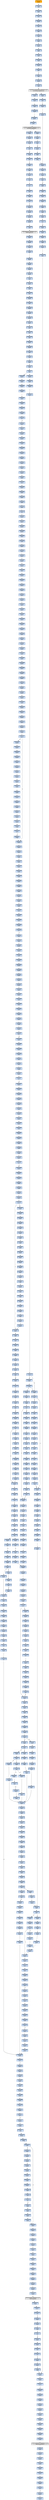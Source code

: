 strict digraph G {
	graph [bgcolor=transparent,
		name=G
	];
	node [color=lightsteelblue,
		fillcolor=lightsteelblue,
		shape=rectangle,
		style=filled
	];
	"0x0042aeb8"	[label="0x0042aeb8
movl"];
	"0x0042aebc"	[label="0x0042aebc
andl"];
	"0x0042aeb8" -> "0x0042aebc"	[color="#000000"];
	"0x0042a7db"	[label="0x0042a7db
movl"];
	"0x0042a7de"	[label="0x0042a7de
movl"];
	"0x0042a7db" -> "0x0042a7de"	[color="#000000"];
	"0x0042ae82"	[label="0x0042ae82
andl"];
	"0x0042ae88"	[label="0x0042ae88
shrl"];
	"0x0042ae82" -> "0x0042ae88"	[color="#000000"];
	"0x0042a2aa"	[label="0x0042a2aa
testl"];
	"0x0042a2ac"	[label="0x0042a2ac
jne"];
	"0x0042a2aa" -> "0x0042a2ac"	[color="#000000"];
	"0x0042aa6f"	[label="0x0042aa6f
shrl"];
	"0x0042aa71"	[label="0x0042aa71
movl"];
	"0x0042aa6f" -> "0x0042aa71"	[color="#000000"];
	"0x0042a972"	[label="0x0042a972
je"];
	"0x0042a974"	[label="0x0042a974
movl"];
	"0x0042a972" -> "0x0042a974"	[color="#000000",
		label=F];
	"0x0042a996"	[label="0x0042a996
movl"];
	"0x0042a972" -> "0x0042a996"	[color="#000000",
		label=T];
	"0x0042a406"	[label="0x0042a406
addl"];
	"0x0042a40c"	[label="0x0042a40c
popl"];
	"0x0042a406" -> "0x0042a40c"	[color="#000000"];
	"0x0042a042"	[label="0x0042a042
movl"];
	"0x0042a048"	[label="0x0042a048
movl"];
	"0x0042a042" -> "0x0042a048"	[color="#000000"];
	"0x0042a9de"	[label="0x0042a9de
addl"];
	"0x0042a9e1"	[label="0x0042a9e1
movl"];
	"0x0042a9de" -> "0x0042a9e1"	[color="#000000"];
	"0x0042a2f0"	[label="0x0042a2f0
popl"];
	"0x0042a2f1"	[label="0x0042a2f1
jne"];
	"0x0042a2f0" -> "0x0042a2f1"	[color="#000000"];
	"0x0042a1b0"	[label="0x0042a1b0
je"];
	"0x0042a1ba"	[label="0x0042a1ba
movl"];
	"0x0042a1b0" -> "0x0042a1ba"	[color="#000000",
		label=T];
	"0x0042af86"	[label="0x0042af86
addl"];
	"0x0042af89"	[label="0x0042af89
ret"];
	"0x0042af86" -> "0x0042af89"	[color="#000000"];
	"0x0042aaa3"	[label="0x0042aaa3
movl"];
	"0x0042aaa8"	[label="0x0042aaa8
addl"];
	"0x0042aaa3" -> "0x0042aaa8"	[color="#000000"];
	"0x0042ad32"	[label="0x0042ad32
jae"];
	"0x0042ad34"	[label="0x0042ad34
movl"];
	"0x0042ad32" -> "0x0042ad34"	[color="#000000",
		label=F];
	GETMODULEHANDLEA_KERNEL32_DLL	[color=lightgrey,
		fillcolor=lightgrey,
		label="GETMODULEHANDLEA_KERNEL32_DLL
GETMODULEHANDLEA"];
	GETMODULEHANDLEA_KERNEL32_DLL -> "0x0042a042"	[color="#000000"];
	"0x0042a287"	[label="0x0042a287
testl"];
	GETMODULEHANDLEA_KERNEL32_DLL -> "0x0042a287"	[color="#000000"];
	"0x0042a851"	[label="0x0042a851
xorl"];
	"0x0042a853"	[label="0x0042a853
repz"];
	"0x0042a851" -> "0x0042a853"	[color="#000000"];
	"0x0042a7b4"	[label="0x0042a7b4
movl"];
	"0x0042a7b9"	[label="0x0042a7b9
movl"];
	"0x0042a7b4" -> "0x0042a7b9"	[color="#000000"];
	"0x0042a9a7"	[label="0x0042a9a7
addl"];
	"0x0042a9ad"	[label="0x0042a9ad
ret"];
	"0x0042a9a7" -> "0x0042a9ad"	[color="#000000"];
	"0x0042a964"	[label="0x0042a964
jbe"];
	"0x0042a966"	[label="0x0042a966
movl"];
	"0x0042a964" -> "0x0042a966"	[color="#000000",
		label=F];
	"0x0042ae2e"	[label="0x0042ae2e
leal"];
	"0x0042ae31"	[label="0x0042ae31
cmpl"];
	"0x0042ae2e" -> "0x0042ae31"	[color="#000000"];
	"0x0042ae8a"	[label="0x0042ae8a
leal"];
	"0x0042ae88" -> "0x0042ae8a"	[color="#000000"];
	"0x0042aeee"	[label="0x0042aeee
andl"];
	"0x0042aef3"	[label="0x0042aef3
shrl"];
	"0x0042aeee" -> "0x0042aef3"	[color="#000000"];
	"0x0042a988"	[label="0x0042a988
movb"];
	"0x0042a98b"	[label="0x0042a98b
movl"];
	"0x0042a988" -> "0x0042a98b"	[color="#000000"];
	"0x0042a0b0"	[label="0x0042a0b0
pushl"];
	"0x0042a0b2"	[label="0x0042a0b2
pushl"];
	"0x0042a0b0" -> "0x0042a0b2"	[color="#000000"];
	VIRTUALPROTECT_KERNEL32_DLL	[color=lightgrey,
		fillcolor=lightgrey,
		label="VIRTUALPROTECT_KERNEL32_DLL
VIRTUALPROTECT"];
	"0x0042a3ff"	[label="0x0042a3ff
popl"];
	VIRTUALPROTECT_KERNEL32_DLL -> "0x0042a3ff"	[color="#000000"];
	"0x0042ace5"	[label="0x0042ace5
popl"];
	"0x0042ace6"	[label="0x0042ace6
popl"];
	"0x0042ace5" -> "0x0042ace6"	[color="#000000"];
	"0x0042a9a2"	[label="0x0042a9a2
popl"];
	"0x0042a9a3"	[label="0x0042a9a3
popl"];
	"0x0042a9a2" -> "0x0042a9a3"	[color="#000000"];
	"0x0042a92e"	[label="0x0042a92e
cmpl"];
	"0x0042a931"	[label="0x0042a931
movl"];
	"0x0042a92e" -> "0x0042a931"	[color="#000000"];
	"0x0042aa86"	[label="0x0042aa86
pushl"];
	"0x0042aa87"	[label="0x0042aa87
movl"];
	"0x0042aa86" -> "0x0042aa87"	[color="#000000"];
	"0x0042af5b"	[label="0x0042af5b
addl"];
	"0x0042af5d"	[label="0x0042af5d
movl"];
	"0x0042af5b" -> "0x0042af5d"	[color="#000000"];
	"0x0042aa84"	[label="0x0042aa84
pushl"];
	"0x0042aa85"	[label="0x0042aa85
pushl"];
	"0x0042aa84" -> "0x0042aa85"	[color="#000000"];
	"0x0042a04d"	[label="0x0042a04d
pushl"];
	"0x0042a04e"	[label="0x0042a04e
pushl"];
	"0x0042a04d" -> "0x0042a04e"	[color="#000000"];
	"0x0042a9b6"	[label="0x0042a9b6
movl"];
	"0x0042a9b8"	[label="0x0042a9b8
cmpl"];
	"0x0042a9b6" -> "0x0042a9b8"	[color="#000000"];
	"0x0042a95a"	[label="0x0042a95a
movl"];
	"0x0042a960"	[label="0x0042a960
xorl"];
	"0x0042a95a" -> "0x0042a960"	[color="#000000"];
	"0x0042aab5"	[label="0x0042aab5
movl"];
	"0x0042aab9"	[label="0x0042aab9
leal"];
	"0x0042aab5" -> "0x0042aab9"	[color="#000000"];
	"0x0042a86d"	[label="0x0042a86d
leal"];
	"0x0042a871"	[label="0x0042a871
incl"];
	"0x0042a86d" -> "0x0042a871"	[color="#000000"];
	"0x0042ae34"	[label="0x0042ae34
jb"];
	"0x0042ae31" -> "0x0042ae34"	[color="#000000"];
	"0x0042aec4"	[label="0x0042aec4
orl"];
	"0x0042aec6"	[label="0x0042aec6
movl"];
	"0x0042aec4" -> "0x0042aec6"	[color="#000000"];
	"0x0042ad3e"	[label="0x0042ad3e
movl"];
	"0x0042ad42"	[label="0x0042ad42
jmp"];
	"0x0042ad3e" -> "0x0042ad42"	[color="#000000"];
	"0x0042a885"	[label="0x0042a885
movl"];
	"0x0042a888"	[label="0x0042a888
movl"];
	"0x0042a885" -> "0x0042a888"	[color="#000000"];
	"0x0042aeb5"	[label="0x0042aeb5
movl"];
	"0x0042aeb5" -> "0x0042aeb8"	[color="#000000"];
	"0x0042af0d"	[label="0x0042af0d
movl"];
	"0x0042af14"	[label="0x0042af14
jmp"];
	"0x0042af0d" -> "0x0042af14"	[color="#000000"];
	"0x0042abc5"	[label="0x0042abc5
movl"];
	"0x0042abc7"	[label="0x0042abc7
call"];
	"0x0042abc5" -> "0x0042abc7"	[color="#000000"];
	"0x0042aa85" -> "0x0042aa86"	[color="#000000"];
	"0x0042abaf"	[label="0x0042abaf
call"];
	"0x0042a834"	[label="0x0042a834
subl"];
	"0x0042abaf" -> "0x0042a834"	[color="#000000"];
	"0x0042aea5"	[label="0x0042aea5
movl"];
	"0x0042aea8"	[label="0x0042aea8
shll"];
	"0x0042aea5" -> "0x0042aea8"	[color="#000000"];
	VIRTUALFREE_KERNEL32_DLL	[color=lightgrey,
		fillcolor=lightgrey,
		label="VIRTUALFREE_KERNEL32_DLL
VIRTUALFREE"];
	"0x0042a1a8"	[label="0x0042a1a8
movl"];
	VIRTUALFREE_KERNEL32_DLL -> "0x0042a1a8"	[color="#000000"];
	"0x0042ab49"	[label="0x0042ab49
movl"];
	"0x0042ab4f"	[label="0x0042ab4f
movl"];
	"0x0042ab49" -> "0x0042ab4f"	[color="#000000"];
	"0x0042af70"	[label="0x0042af70
cmpl"];
	"0x0042ad42" -> "0x0042af70"	[color="#000000"];
	"0x0042a962"	[label="0x0042a962
testl"];
	"0x0042a960" -> "0x0042a962"	[color="#000000"];
	"0x0042a813"	[label="0x0042a813
movl"];
	"0x0042a817"	[label="0x0042a817
movl"];
	"0x0042a813" -> "0x0042a817"	[color="#000000"];
	"0x0042a7bd"	[label="0x0042a7bd
incl"];
	"0x0042a7be"	[label="0x0042a7be
movb"];
	"0x0042a7bd" -> "0x0042a7be"	[color="#000000"];
	"0x0042a2b9"	[label="0x0042a2b9
movl"];
	"0x0042a2bb"	[label="0x0042a2bb
movl"];
	"0x0042a2b9" -> "0x0042a2bb"	[color="#000000"];
	"0x0042a384"	[label="0x0042a384
jmp"];
	"0x0042a271"	[label="0x0042a271
movl"];
	"0x0042a384" -> "0x0042a271"	[color="#000000"];
	"0x0042aab3"	[label="0x0042aab3
jb"];
	"0x0042aab3" -> "0x0042aab5"	[color="#000000",
		label=F];
	"0x0042a01c"	[label="0x0042a01c
subl"];
	"0x0042a022"	[label="0x0042a022
cmpl"];
	"0x0042a01c" -> "0x0042a022"	[color="#000000"];
	"0x0042aef5"	[label="0x0042aef5
addl"];
	"0x0042aef3" -> "0x0042aef5"	[color="#000000"];
	"0x0042ab24"	[label="0x0042ab24
movl"];
	"0x0042ab2a"	[label="0x0042ab2a
movl"];
	"0x0042ab24" -> "0x0042ab2a"	[color="#000000"];
	"0x0042ae62"	[label="0x0042ae62
movl"];
	"0x0042ae65"	[label="0x0042ae65
jae"];
	"0x0042ae62" -> "0x0042ae65"	[color="#000000"];
	"0x0042a365"	[label="0x0042a365
movl"];
	"0x0042a2f1" -> "0x0042a365"	[color="#000000",
		label=T];
	"0x0042a7ad"	[label="0x0042a7ad
pushl"];
	"0x0042a7ae"	[label="0x0042a7ae
cmpl"];
	"0x0042a7ad" -> "0x0042a7ae"	[color="#000000"];
	"0x0042a05f"	[label="0x0042a05f
leal"];
	"0x0042a062"	[label="0x0042a062
jmp"];
	"0x0042a05f" -> "0x0042a062"	[color="#000000"];
	"0x0042a8d8"	[label="0x0042a8d8
movl"];
	"0x0042a8dc"	[label="0x0042a8dc
movl"];
	"0x0042a8d8" -> "0x0042a8dc"	[color="#000000"];
	"0x0042aed1"	[label="0x0042aed1
jae"];
	"0x0042aed3"	[label="0x0042aed3
movl"];
	"0x0042aed1" -> "0x0042aed3"	[color="#000000",
		label=F];
	"0x0042ab43"	[label="0x0042ab43
movl"];
	"0x0042ab43" -> "0x0042ab49"	[color="#000000"];
	"0x0042aa38"	[label="0x0042aa38
cmpl"];
	"0x0042aa3b"	[label="0x0042aa3b
jae"];
	"0x0042aa38" -> "0x0042aa3b"	[color="#000000"];
	"0x0042af4e"	[label="0x0042af4e
movb"];
	"0x0042af51"	[label="0x0042af51
movl"];
	"0x0042af4e" -> "0x0042af51"	[color="#000000"];
	"0x0042a8c9"	[label="0x0042a8c9
cmpl"];
	"0x0042a8cc"	[label="0x0042a8cc
movl"];
	"0x0042a8c9" -> "0x0042a8cc"	[color="#000000"];
	"0x0042ae58"	[label="0x0042ae58
orl"];
	"0x0042ae5a"	[label="0x0042ae5a
movl"];
	"0x0042ae58" -> "0x0042ae5a"	[color="#000000"];
	"0x0042aec1"	[label="0x0042aec1
addl"];
	"0x0042aec1" -> "0x0042aec4"	[color="#000000"];
	"0x0042a9bc"	[label="0x0042a9bc
jb"];
	"0x0042a9b8" -> "0x0042a9bc"	[color="#000000"];
	"0x0042a879"	[label="0x0042a879
movl"];
	"0x0042a87e"	[label="0x0042a87e
movl"];
	"0x0042a879" -> "0x0042a87e"	[color="#000000"];
	"0x0042a029"	[label="0x0042a029
movl"];
	"0x0042a022" -> "0x0042a029"	[color="#000000"];
	"0x0042a9f4"	[label="0x0042a9f4
movl"];
	"0x0042a9f9"	[label="0x0042a9f9
subl"];
	"0x0042a9f4" -> "0x0042a9f9"	[color="#000000"];
	"0x0042a9b5"	[label="0x0042a9b5
pushl"];
	"0x0042a9b5" -> "0x0042a9b6"	[color="#000000"];
	"0x0042aa89"	[label="0x0042aa89
xorl"];
	"0x0042aa8b"	[label="0x0042aa8b
xorl"];
	"0x0042aa89" -> "0x0042aa8b"	[color="#000000"];
	"0x0042a80a"	[label="0x0042a80a
popl"];
	"0x0042a80b"	[label="0x0042a80b
popl"];
	"0x0042a80a" -> "0x0042a80b"	[color="#000000"];
	"0x0042aa95"	[label="0x0042aa95
pushl"];
	"0x0042aa96"	[label="0x0042aa96
call"];
	"0x0042aa95" -> "0x0042aa96"	[color="#000000"];
	"0x0042a9f1"	[label="0x0042a9f1
movl"];
	"0x0042a9f1" -> "0x0042a9f4"	[color="#000000"];
	"0x0042acc9"	[label="0x0042acc9
jb"];
	"0x0042accb"	[label="0x0042accb
jmp"];
	"0x0042acc9" -> "0x0042accb"	[color="#000000",
		label=F];
	"0x0042aaab"	[label="0x0042aaab
shll"];
	"0x0042aaa8" -> "0x0042aaab"	[color="#000000"];
	"0x0042ae2b"	[label="0x0042ae2b
movl"];
	"0x0042ae2b" -> "0x0042ae2e"	[color="#000000"];
	"0x0042a8f4"	[label="0x0042a8f4
movb"];
	"0x0042a8f6"	[label="0x0042a8f6
movl"];
	"0x0042a8f4" -> "0x0042a8f6"	[color="#000000"];
	"0x0042a72f"	[label="0x0042a72f
ret"];
	"0x0042a101"	[label="0x0042a101
movb"];
	"0x0042a72f" -> "0x0042a101"	[color="#000000"];
	"0x0042ae3f"	[label="0x0042ae3f
movb"];
	"0x0042ae41"	[label="0x0042ae41
incl"];
	"0x0042ae3f" -> "0x0042ae41"	[color="#000000"];
	"0x0042a80f"	[label="0x0042a80f
movl"];
	"0x0042a80f" -> "0x0042a813"	[color="#000000"];
	"0x0042a9b1"	[label="0x0042a9b1
pushl"];
	"0x0042a9b2"	[label="0x0042a9b2
pushl"];
	"0x0042a9b1" -> "0x0042a9b2"	[color="#000000"];
	"0x0042aead"	[label="0x0042aead
incl"];
	"0x0042aeae"	[label="0x0042aeae
movb"];
	"0x0042aead" -> "0x0042aeae"	[color="#000000"];
	"0x0042af25"	[label="0x0042af25
movl"];
	"0x0042af2b"	[label="0x0042af2b
movl"];
	"0x0042af25" -> "0x0042af2b"	[color="#000000"];
	"0x0042aa27"	[label="0x0042aa27
addl"];
	"0x0042aa2a"	[label="0x0042aa2a
jmp"];
	"0x0042aa27" -> "0x0042aa2a"	[color="#000000"];
	"0x0042a6cc"	[label="0x0042a6cc
subl"];
	"0x0042a6d2"	[label="0x0042a6d2
leal"];
	"0x0042a6cc" -> "0x0042a6d2"	[color="#000000"];
	"0x0042a161"	[label="0x0042a161
movl"];
	"0x0042a163"	[label="0x0042a163
addl"];
	"0x0042a161" -> "0x0042a163"	[color="#000000"];
	"0x0042aa1d"	[label="0x0042aa1d
cmpl"];
	"0x0042aa20"	[label="0x0042aa20
jae"];
	"0x0042aa1d" -> "0x0042aa20"	[color="#000000"];
	"0x0042aa47"	[label="0x0042aa47
jae"];
	"0x0042aa49"	[label="0x0042aa49
movl"];
	"0x0042aa47" -> "0x0042aa49"	[color="#000000",
		label=F];
	"0x0042a152"	[label="0x0042a152
popl"];
	"0x0042a153"	[label="0x0042a153
popl"];
	"0x0042a152" -> "0x0042a153"	[color="#000000"];
	"0x0042aba2"	[label="0x0042aba2
leal"];
	"0x0042aba8"	[label="0x0042aba8
leal"];
	"0x0042aba2" -> "0x0042aba8"	[color="#000000"];
	"0x0042ab12"	[label="0x0042ab12
movl"];
	"0x0042ab14"	[label="0x0042ab14
movl"];
	"0x0042ab12" -> "0x0042ab14"	[color="#000000"];
	"0x0042aebc" -> "0x0042aec1"	[color="#000000"];
	"0x0042ab3d"	[label="0x0042ab3d
movl"];
	"0x0042ab3d" -> "0x0042ab43"	[color="#000000"];
	"0x0042a872"	[label="0x0042a872
incl"];
	"0x0042a873"	[label="0x0042a873
cmpl"];
	"0x0042a872" -> "0x0042a873"	[color="#000000"];
	"0x0042aa00"	[label="0x0042aa00
andl"];
	"0x0042aa05"	[label="0x0042aa05
cmpl"];
	"0x0042aa00" -> "0x0042aa05"	[color="#000000"];
	"0x0042a7c7"	[label="0x0042a7c7
movl"];
	"0x0042a7cb"	[label="0x0042a7cb
shll"];
	"0x0042a7c7" -> "0x0042a7cb"	[color="#000000"];
	"0x0042acde"	[label="0x0042acde
movl"];
	"0x0042ace3"	[label="0x0042ace3
repz"];
	"0x0042acde" -> "0x0042ace3"	[color="#000000"];
	"0x0042ab1e"	[label="0x0042ab1e
movl"];
	"0x0042ab1e" -> "0x0042ab24"	[color="#000000"];
	"0x0042ab30"	[label="0x0042ab30
xorl"];
	"0x0042ab32"	[label="0x0042ab32
movl"];
	"0x0042ab30" -> "0x0042ab32"	[color="#000000"];
	"0x0042a92a"	[label="0x0042a92a
decl"];
	"0x0042a92b"	[label="0x0042a92b
addl"];
	"0x0042a92a" -> "0x0042a92b"	[color="#000000"];
	"0x0042ad2d"	[label="0x0042ad2d
cmpl"];
	"0x0042ad2d" -> "0x0042ad32"	[color="#000000"];
	"0x0042a9c9"	[label="0x0042a9c9
movl"];
	"0x0042a9cc"	[label="0x0042a9cc
movl"];
	"0x0042a9c9" -> "0x0042a9cc"	[color="#000000"];
	"0x0042a2b1"	[label="0x0042a2b1
addl"];
	"0x0042a2ac" -> "0x0042a2b1"	[color="#000000",
		label=T];
	"0x0042aabc"	[label="0x0042aabc
pushl"];
	"0x0042aab9" -> "0x0042aabc"	[color="#000000"];
	"0x0042a00a"	[label="0x0042a00a
popl"];
	"0x0042a00b"	[label="0x0042a00b
incl"];
	"0x0042a00a" -> "0x0042a00b"	[color="#000000"];
	"0x0042a400"	[label="0x0042a400
movl"];
	"0x0042a3ff" -> "0x0042a400"	[color="#000000"];
	"0x0042af31"	[label="0x0042af31
movl"];
	"0x0042af14" -> "0x0042af31"	[color="#000000"];
	"0x0042a962" -> "0x0042a964"	[color="#000000"];
	"0x0042aeb2"	[label="0x0042aeb2
movl"];
	"0x0042aeb2" -> "0x0042aeb5"	[color="#000000"];
	"0x0042a151"	[label="0x0042a151
popl"];
	"0x0042a151" -> "0x0042a152"	[color="#000000"];
	"0x0042aa5f"	[label="0x0042aa5f
movl"];
	"0x0042aa62"	[label="0x0042aa62
movl"];
	"0x0042aa5f" -> "0x0042aa62"	[color="#000000"];
	"0x0042ab72"	[label="0x0042ab72
pushl"];
	"0x0042ab74"	[label="0x0042ab74
movl"];
	"0x0042ab72" -> "0x0042ab74"	[color="#000000"];
	"0x0042a274"	[label="0x0042a274
testl"];
	"0x0042a271" -> "0x0042a274"	[color="#000000"];
	"0x0042a37b"	[label="0x0042a37b
addl"];
	"0x0042a37e"	[label="0x0042a37e
movl"];
	"0x0042a37b" -> "0x0042a37e"	[color="#000000"];
	"0x0042ae42"	[label="0x0042ae42
movb"];
	"0x0042ae41" -> "0x0042ae42"	[color="#000000"];
	"0x0042ab57"	[label="0x0042ab57
movl"];
	"0x0042ab59"	[label="0x0042ab59
stosb"];
	"0x0042ab57" -> "0x0042ab59"	[color="#000000"];
	"0x0042ae26"	[label="0x0042ae26
cmpl"];
	"0x0042ae29"	[label="0x0042ae29
jb"];
	"0x0042ae26" -> "0x0042ae29"	[color="#000000"];
	"0x0042a415"	[label="0x0042a415
popa"];
	"0x0042a416"	[label="0x0042a416
jne"];
	"0x0042a415" -> "0x0042a416"	[color="#000000"];
	"0x0042a866"	[label="0x0042a866
movb"];
	"0x0042a869"	[label="0x0042a869
movl"];
	"0x0042a866" -> "0x0042a869"	[color="#000000"];
	"0x0042a40d"	[label="0x0042a40d
orl"];
	"0x0042a40f"	[label="0x0042a40f
movl"];
	"0x0042a40d" -> "0x0042a40f"	[color="#000000"];
	"0x0042abad"	[label="0x0042abad
movl"];
	"0x0042abad" -> "0x0042abaf"	[color="#000000"];
	"0x0042af3d"	[label="0x0042af3d
incl"];
	"0x0042af3e"	[label="0x0042af3e
leal"];
	"0x0042af3d" -> "0x0042af3e"	[color="#000000"];
	"0x0042a949"	[label="0x0042a949
je"];
	"0x0042a949" -> "0x0042a95a"	[color="#000000",
		label=T];
	"0x0042a0fc"	[label="0x0042a0fc
call"];
	"0x0042a6c8"	[label="0x0042a6c8
movl"];
	"0x0042a0fc" -> "0x0042a6c8"	[color="#000000"];
	"0x0042a269"	[label="0x0042a269
movl"];
	"0x0042a26f"	[label="0x0042a26f
addl"];
	"0x0042a269" -> "0x0042a26f"	[color="#000000"];
	"0x0042a855"	[label="0x0042a855
movl"];
	"0x0042a85c"	[label="0x0042a85c
cmpl"];
	"0x0042a855" -> "0x0042a85c"	[color="#000000"];
	"0x0042a90a"	[label="0x0042a90a
shrl"];
	"0x0042a90d"	[label="0x0042a90d
repz"];
	"0x0042a90a" -> "0x0042a90d"	[color="#000000"];
	"0x0042a02f"	[label="0x0042a02f
jne"];
	"0x0042a035"	[label="0x0042a035
leal"];
	"0x0042a02f" -> "0x0042a035"	[color="#000000",
		label=F];
	"0x0042aeab"	[label="0x0042aeab
movb"];
	"0x0042aea8" -> "0x0042aeab"	[color="#000000"];
	"0x0042a98f"	[label="0x0042a98f
leal"];
	"0x0042a993"	[label="0x0042a993
incl"];
	"0x0042a98f" -> "0x0042a993"	[color="#000000"];
	"0x0042a85e"	[label="0x0042a85e
movl"];
	"0x0042a862"	[label="0x0042a862
jbe"];
	"0x0042a85e" -> "0x0042a862"	[color="#000000"];
	"0x0042a80c"	[label="0x0042a80c
ret"];
	"0x0042ab98"	[label="0x0042ab98
movb"];
	"0x0042a80c" -> "0x0042ab98"	[color="#000000"];
	"0x0042a986"	[label="0x0042a986
xorl"];
	"0x0042a986" -> "0x0042a988"	[color="#000000"];
	"0x0042a1c0"	[label="0x0042a1c0
movl"];
	"0x0042a1c6"	[label="0x0042a1c6
subl"];
	"0x0042a1c0" -> "0x0042a1c6"	[color="#000000"];
	"0x0042a276"	[label="0x0042a276
je"];
	"0x0042a274" -> "0x0042a276"	[color="#000000"];
	"0x0042a26f" -> "0x0042a271"	[color="#000000"];
	"0x0042aaf9"	[label="0x0042aaf9
addl"];
	"0x0042aafe"	[label="0x0042aafe
popl"];
	"0x0042aaf9" -> "0x0042aafe"	[color="#000000"];
	"0x0042ab69"	[label="0x0042ab69
pushl"];
	"0x0042ab6a"	[label="0x0042ab6a
movl"];
	"0x0042ab69" -> "0x0042ab6a"	[color="#000000"];
	"0x0042ab76"	[label="0x0042ab76
call"];
	"0x0042a7a4"	[label="0x0042a7a4
pushl"];
	"0x0042ab76" -> "0x0042a7a4"	[color="#000000"];
	"0x0042ab71"	[label="0x0042ab71
pushl"];
	"0x0042ab71" -> "0x0042ab72"	[color="#000000"];
	"0x0042abb4"	[label="0x0042abb4
testb"];
	"0x0042abb6"	[label="0x0042abb6
jne"];
	"0x0042abb4" -> "0x0042abb6"	[color="#000000"];
	"0x0042a9e6"	[label="0x0042a9e6
movl"];
	"0x0042a9e9"	[label="0x0042a9e9
cmpl"];
	"0x0042a9e6" -> "0x0042a9e9"	[color="#000000"];
	"0x0042af7e"	[label="0x0042af7e
movl"];
	"0x0042af80"	[label="0x0042af80
popl"];
	"0x0042af7e" -> "0x0042af80"	[color="#000000"];
	"0x0042a7e0"	[label="0x0042a7e0
movl"];
	"0x0042a7e3"	[label="0x0042a7e3
cmpl"];
	"0x0042a7e0" -> "0x0042a7e3"	[color="#000000"];
	"0x0042ab1b"	[label="0x0042ab1b
movl"];
	"0x0042ab1b" -> "0x0042ab1e"	[color="#000000"];
	"0x0042acc5"	[label="0x0042acc5
incl"];
	"0x0042acc6"	[label="0x0042acc6
cmpl"];
	"0x0042acc5" -> "0x0042acc6"	[color="#000000"];
	"0x0042ab0d"	[label="0x0042ab0d
movl"];
	"0x0042ab0f"	[label="0x0042ab0f
leal"];
	"0x0042ab0d" -> "0x0042ab0f"	[color="#000000"];
	"0x0042a877"	[label="0x0042a877
jb"];
	"0x0042a877" -> "0x0042a879"	[color="#000000",
		label=F];
	"0x0042a24f"	[label="0x0042a24f
orl"];
	"0x0042a251"	[label="0x0042a251
je"];
	"0x0042a24f" -> "0x0042a251"	[color="#000000"];
	"0x0042aaaf"	[label="0x0042aaaf
incl"];
	"0x0042aab0"	[label="0x0042aab0
cmpl"];
	"0x0042aaaf" -> "0x0042aab0"	[color="#000000"];
	"0x0042ae50"	[label="0x0042ae50
andl"];
	"0x0042ae55"	[label="0x0042ae55
addl"];
	"0x0042ae50" -> "0x0042ae55"	[color="#000000"];
	"0x0042ae55" -> "0x0042ae58"	[color="#000000"];
	"0x0042a7ce"	[label="0x0042a7ce
andl"];
	"0x0042a7cb" -> "0x0042a7ce"	[color="#000000"];
	"0x0042a05d"	[label="0x0042a05d
jne"];
	"0x0042a05d" -> "0x0042a05f"	[color="#000000",
		label=F];
	"0x0042af55"	[label="0x0042af55
jb"];
	"0x0042af57"	[label="0x0042af57
movl"];
	"0x0042af55" -> "0x0042af57"	[color="#000000",
		label=F];
	"0x0042aece"	[label="0x0042aece
movl"];
	"0x0042aece" -> "0x0042aed1"	[color="#000000"];
	"0x0042a6d6"	[label="0x0042a6d6
pushl"];
	"0x0042a6d7"	[label="0x0042a6d7
call"];
	"0x0042a6d6" -> "0x0042a6d7"	[color="#000000"];
	"0x0042aa1b"	[label="0x0042aa1b
jmp"];
	"0x0042aa58"	[label="0x0042aa58
movl"];
	"0x0042aa1b" -> "0x0042aa58"	[color="#000000"];
	"0x0042a7b3"	[label="0x0042a7b3
pushl"];
	"0x0042a7b3" -> "0x0042a7b4"	[color="#000000"];
	"0x0042a85c" -> "0x0042a85e"	[color="#000000"];
	"0x0042a17c"	[label="0x0042a17c
pushl"];
	"0x0042a181"	[label="0x0042a181
pushl"];
	"0x0042a17c" -> "0x0042a181"	[color="#000000"];
	"0x0042a729"	[label="0x0042a729
addl"];
	"0x0042a729" -> "0x0042a72f"	[color="#000000"];
	"0x0042a0e2"	[label="0x0042a0e2
movl"];
	"0x0042a0e8"	[label="0x0042a0e8
pushl"];
	"0x0042a0e2" -> "0x0042a0e8"	[color="#000000"];
	"0x0042aa4e"	[label="0x0042aa4e
jmp"];
	"0x0042aa4e" -> "0x0042aa58"	[color="#000000"];
	"0x0042a81d"	[label="0x0042a81d
movl"];
	"0x0042a823"	[label="0x0042a823
leal"];
	"0x0042a81d" -> "0x0042a823"	[color="#000000"];
	"0x0042a169"	[label="0x0042a169
movl"];
	"0x0042a163" -> "0x0042a169"	[color="#000000"];
	"0x0042ae97"	[label="0x0042ae97
leal"];
	"0x0042ae9a"	[label="0x0042ae9a
jmp"];
	"0x0042ae97" -> "0x0042ae9a"	[color="#000000"];
	"0x0042a04f"	[label="0x0042a04f
call"];
	"0x0042a04e" -> "0x0042a04f"	[color="#000000"];
	"0x0042a0a1"	[label="0x0042a0a1
leal"];
	"0x0042a0a7"	[label="0x0042a0a7
cmpl"];
	"0x0042a0a1" -> "0x0042a0a7"	[color="#000000"];
	"0x0042aac2"	[label="0x0042aac2
call"];
	"0x0042aac2" -> "0x0042a80f"	[color="#000000"];
	"0x0042a6c8" -> "0x0042a6cc"	[color="#000000"];
	"0x0042a2b3"	[label="0x0042a2b3
addl"];
	"0x0042a2b1" -> "0x0042a2b3"	[color="#000000"];
	"0x0042a059"	[label="0x0042a059
jne"];
	"0x0042a05b"	[label="0x0042a05b
cmpb"];
	"0x0042a059" -> "0x0042a05b"	[color="#000000",
		label=F];
	"0x0042a806"	[label="0x0042a806
popl"];
	"0x0042a807"	[label="0x0042a807
movl"];
	"0x0042a806" -> "0x0042a807"	[color="#000000"];
	"0x0042a8fe"	[label="0x0042a8fe
movl"];
	"0x0042a900"	[label="0x0042a900
movl"];
	"0x0042a8fe" -> "0x0042a900"	[color="#000000"];
	"0x0042a121"	[label="0x0042a121
je"];
	"0x0042a121" -> "0x0042a151"	[color="#000000",
		label=T];
	"0x0042a7d6"	[label="0x0042a7d6
movl"];
	"0x0042a7d9"	[label="0x0042a7d9
addl"];
	"0x0042a7d6" -> "0x0042a7d9"	[color="#000000"];
	"0x0042a89a"	[label="0x0042a89a
movl"];
	"0x0042a89e"	[label="0x0042a89e
leal"];
	"0x0042a89a" -> "0x0042a89e"	[color="#000000"];
	"0x0042a2be"	[label="0x0042a2be
addl"];
	"0x0042a2bb" -> "0x0042a2be"	[color="#000000"];
	"0x0042aa6e"	[label="0x0042aa6e
popl"];
	"0x0042aa6e" -> "0x0042aa6f"	[color="#000000"];
	"0x0042a9ee"	[label="0x0042a9ee
movl"];
	"0x0042a9ee" -> "0x0042a9f1"	[color="#000000"];
	"0x0042a7fd"	[label="0x0042a7fd
andl"];
	"0x0042a802"	[label="0x0042a802
shrl"];
	"0x0042a7fd" -> "0x0042a802"	[color="#000000"];
	"0x0042a03b"	[label="0x0042a03b
pushl"];
	"0x0042a03c"	[label="0x0042a03c
call"];
	"0x0042a03b" -> "0x0042a03c"	[color="#000000"];
	"0x0042a929"	[label="0x0042a929
incl"];
	"0x0042a929" -> "0x0042a92a"	[color="#000000"];
	"0x0042a8f8"	[label="0x0042a8f8
movb"];
	"0x0042a8f6" -> "0x0042a8f8"	[color="#000000"];
	"0x0042af57" -> "0x0042af5b"	[color="#000000"];
	"0x0042aaf1"	[label="0x0042aaf1
movl"];
	"0x0042aaf7"	[label="0x0042aaf7
popl"];
	"0x0042aaf1" -> "0x0042aaf7"	[color="#000000"];
	"0x0042a9a4"	[label="0x0042a9a4
movb"];
	"0x0042a9a6"	[label="0x0042a9a6
popl"];
	"0x0042a9a4" -> "0x0042a9a6"	[color="#000000"];
	"0x0042a8c7"	[label="0x0042a8c7
addl"];
	"0x0042a8c7" -> "0x0042a8c9"	[color="#000000"];
	"0x0042a058"	[label="0x0042a058
scasb"];
	"0x0042a058" -> "0x0042a059"	[color="#000000"];
	"0x0042a875"	[label="0x0042a875
movl"];
	"0x0042a875" -> "0x0042a877"	[color="#000000"];
	"0x0042a97a"	[label="0x0042a97a
andl"];
	"0x0042a974" -> "0x0042a97a"	[color="#000000"];
	"0x0042acf9"	[label="0x0042acf9
subl"];
	"0x0042acff"	[label="0x0042acff
ret"];
	"0x0042acf9" -> "0x0042acff"	[color="#000000"];
	"0x0042a398"	[label="0x0042a398
pushl"];
	"0x0042a39a"	[label="0x0042a39a
pushl"];
	"0x0042a398" -> "0x0042a39a"	[color="#000000"];
	"0x0042a392"	[label="0x0042a392
addl"];
	"0x0042a394"	[label="0x0042a394
pushl"];
	"0x0042a392" -> "0x0042a394"	[color="#000000"];
	"0x0042a17b"	[label="0x0042a17b
popl"];
	"0x0042a17b" -> "0x0042a17c"	[color="#000000"];
	"0x0042ae76"	[label="0x0042ae76
shrl"];
	"0x0042ae78"	[label="0x0042ae78
movl"];
	"0x0042ae76" -> "0x0042ae78"	[color="#000000"];
	"0x0042ab2a" -> "0x0042ab30"	[color="#000000"];
	"0x0042a425"	[label="0x0042a425
ret"];
	"0x0042a845"	[label="0x0042a845
movl"];
	"0x0042a84b"	[label="0x0042a84b
xorl"];
	"0x0042a845" -> "0x0042a84b"	[color="#000000"];
	"0x0042a6eb"	[label="0x0042a6eb
pushl"];
	"0x0042a6ec"	[label="0x0042a6ec
leal"];
	"0x0042a6eb" -> "0x0042a6ec"	[color="#000000"];
	"0x0042aefa"	[label="0x0042aefa
jae"];
	"0x0042aefc"	[label="0x0042aefc
movl"];
	"0x0042aefa" -> "0x0042aefc"	[color="#000000",
		label=F];
	"0x0042af16"	[label="0x0042af16
movl"];
	"0x0042aefa" -> "0x0042af16"	[color="#000000",
		label=T];
	"0x0042af03"	[label="0x0042af03
testl"];
	"0x0042aefc" -> "0x0042af03"	[color="#000000"];
	"0x0042aa7e"	[label="0x0042aa7e
popl"];
	"0x0042aa7f"	[label="0x0042aa7f
movl"];
	"0x0042aa7e" -> "0x0042aa7f"	[color="#000000"];
	"0x0042aca5"	[label="0x0042aca5
jne"];
	"0x0042acb2"	[label="0x0042acb2
movb"];
	"0x0042aca5" -> "0x0042acb2"	[color="#000000",
		label=T];
	"0x0042ad3b"	[label="0x0042ad3b
incl"];
	"0x0042ad3c"	[label="0x0042ad3c
movl"];
	"0x0042ad3b" -> "0x0042ad3c"	[color="#000000"];
	"0x0042a9a6" -> "0x0042a9a7"	[color="#000000"];
	"0x0042a002"	[label="0x0042a002
call"];
	"0x0042a002" -> "0x0042a00a"	[color="#000000"];
	"0x0042a9fd"	[label="0x0042a9fd
movl"];
	"0x0042a9fd" -> "0x0042aa00"	[color="#000000"];
	"0x0042aaad"	[label="0x0042aaad
addl"];
	"0x0042aaad" -> "0x0042aaaf"	[color="#000000"];
	"0x0042a8fa"	[label="0x0042a8fa
movl"];
	"0x0042a8f8" -> "0x0042a8fa"	[color="#000000"];
	"0x0042a2c0"	[label="0x0042a2c0
addl"];
	"0x0042a2c6"	[label="0x0042a2c6
testl"];
	"0x0042a2c0" -> "0x0042a2c6"	[color="#000000"];
	"0x0042a176"	[label="0x0042a176
andl"];
	"0x0042a179"	[label="0x0042a179
repz"];
	"0x0042a176" -> "0x0042a179"	[color="#000000"];
	"0x0042acf2"	[label="0x0042acf2
call"];
	"0x0042acf8"	[label="0x0042acf8
popl"];
	"0x0042acf2" -> "0x0042acf8"	[color="#000000"];
	"0x0042a179" -> "0x0042a17b"	[color="#000000"];
	"0x0042a015"	[label="0x0042a015
movl"];
	"0x0042a01a"	[label="0x0042a01a
addl"];
	"0x0042a015" -> "0x0042a01a"	[color="#000000"];
	"0x0042accd"	[label="0x0042accd
movb"];
	"0x0042acd4"	[label="0x0042acd4
movl"];
	"0x0042accd" -> "0x0042acd4"	[color="#000000"];
	"0x0042aef7"	[label="0x0042aef7
cmpl"];
	"0x0042aef7" -> "0x0042aefa"	[color="#000000"];
	"0x0042a935"	[label="0x0042a935
movl"];
	"0x0042a939"	[label="0x0042a939
movl"];
	"0x0042a935" -> "0x0042a939"	[color="#000000"];
	"0x0042aa5d"	[label="0x0042aa5d
addl"];
	"0x0042aa5d" -> "0x0042aa5f"	[color="#000000"];
	"0x0042a029" -> "0x0042a02f"	[color="#000000"];
	"0x0042ab14" -> "0x0042ab1b"	[color="#000000"];
	"0x0042a8f0"	[label="0x0042a8f0
subl"];
	"0x0042a8f2"	[label="0x0042a8f2
addl"];
	"0x0042a8f0" -> "0x0042a8f2"	[color="#000000"];
	"0x0042a807" -> "0x0042a80a"	[color="#000000"];
	"0x0042ae24"	[label="0x0042ae24
je"];
	"0x0042ae24" -> "0x0042ae26"	[color="#000000",
		label=F];
	"0x0042ae9c"	[label="0x0042ae9c
cmpl"];
	"0x0042ae24" -> "0x0042ae9c"	[color="#000000",
		label=T];
	"0x0042a922"	[label="0x0042a922
movl"];
	"0x0042a926"	[label="0x0042a926
addl"];
	"0x0042a922" -> "0x0042a926"	[color="#000000"];
	"0x0042af1c"	[label="0x0042af1c
movl"];
	"0x0042af22"	[label="0x0042af22
leal"];
	"0x0042af1c" -> "0x0042af22"	[color="#000000"];
	"0x0042a8a1"	[label="0x0042a8a1
movl"];
	"0x0042a8a5"	[label="0x0042a8a5
movl"];
	"0x0042a8a1" -> "0x0042a8a5"	[color="#000000"];
	"0x0042a8b3"	[label="0x0042a8b3
movl"];
	"0x0042a8b7"	[label="0x0042a8b7
ja"];
	"0x0042a8b3" -> "0x0042a8b7"	[color="#000000"];
	"0x0042acf1"	[label="0x0042acf1
ret"];
	"0x0042af6c"	[label="0x0042af6c
testb"];
	"0x0042acf1" -> "0x0042af6c"	[color="#000000"];
	"0x0042ae74"	[label="0x0042ae74
addl"];
	"0x0042ae74" -> "0x0042ae76"	[color="#000000"];
	"0x0042a983"	[label="0x0042a983
movl"];
	"0x0042a983" -> "0x0042a986"	[color="#000000"];
	"0x0042a103"	[label="0x0042a103
cmpb"];
	"0x0042a106"	[label="0x0042a106
jne"];
	"0x0042a103" -> "0x0042a106"	[color="#000000"];
	"0x0042ae7d"	[label="0x0042ae7d
movl"];
	"0x0042ae78" -> "0x0042ae7d"	[color="#000000"];
	"0x0042a11f"	[label="0x0042a11f
orl"];
	"0x0042a11f" -> "0x0042a121"	[color="#000000"];
	"0x0042a9a1"	[label="0x0042a9a1
popl"];
	"0x0042a9a1" -> "0x0042a9a2"	[color="#000000"];
	"0x0042ab6c"	[label="0x0042ab6c
pushl"];
	"0x0042ab6d"	[label="0x0042ab6d
pushl"];
	"0x0042ab6c" -> "0x0042ab6d"	[color="#000000"];
	"0x0042aaff"	[label="0x0042aaff
ret"];
	"0x0042a6dc"	[label="0x0042a6dc
movl"];
	"0x0042aaff" -> "0x0042a6dc"	[color="#000000"];
	"0x0042af07"	[label="0x0042af07
movl"];
	"0x0042af07" -> "0x0042af0d"	[color="#000000"];
	"0x0042a8bd"	[label="0x0042a8bd
movl"];
	"0x0042a8b7" -> "0x0042a8bd"	[color="#000000",
		label=F];
	"0x0042ae5c"	[label="0x0042ae5c
cmpl"];
	"0x0042ae5a" -> "0x0042ae5c"	[color="#000000"];
	"0x0042aa2a" -> "0x0042aa58"	[color="#000000"];
	"0x0042a92b" -> "0x0042a92e"	[color="#000000"];
	"0x0042a8d3"	[label="0x0042a8d3
jl"];
	"0x0042a8d3" -> "0x0042a922"	[color="#000000",
		label=T];
	"0x0042a8d5"	[label="0x0042a8d5
movl"];
	"0x0042a8d3" -> "0x0042a8d5"	[color="#000000",
		label=F];
	"0x0042a853" -> "0x0042a855"	[color="#000000"];
	"0x0042a9ec"	[label="0x0042a9ec
jae"];
	"0x0042a9ec" -> "0x0042a9ee"	[color="#000000",
		label=F];
	"0x0042ae36"	[label="0x0042ae36
movl"];
	"0x0042ae34" -> "0x0042ae36"	[color="#000000",
		label=F];
	"0x0042ae67"	[label="0x0042ae67
movl"];
	"0x0042ae34" -> "0x0042ae67"	[color="#000000",
		label=T];
	"0x0042a0eb"	[label="0x0042a0eb
addl"];
	"0x0042a0f1"	[label="0x0042a0f1
pushl"];
	"0x0042a0eb" -> "0x0042a0f1"	[color="#000000"];
	"0x0042a0be"	[label="0x0042a0be
call"];
	VIRTUALALLOC_KERNEL32_DLL	[color=lightgrey,
		fillcolor=lightgrey,
		label="VIRTUALALLOC_KERNEL32_DLL
VIRTUALALLOC"];
	"0x0042a0be" -> VIRTUALALLOC_KERNEL32_DLL	[color="#000000"];
	"0x0042ae90"	[label="0x0042ae90
call"];
	"0x0042a9b0"	[label="0x0042a9b0
pushl"];
	"0x0042ae90" -> "0x0042a9b0"	[color="#000000"];
	"0x0042a84d"	[label="0x0042a84d
leal"];
	"0x0042a84b" -> "0x0042a84d"	[color="#000000"];
	"0x0042a01a" -> "0x0042a01c"	[color="#000000"];
	"0x0042aa8d"	[label="0x0042aa8d
leal"];
	"0x0042aa93"	[label="0x0042aa93
movl"];
	"0x0042aa8d" -> "0x0042aa93"	[color="#000000"];
	"0x0042ae95"	[label="0x0042ae95
addl"];
	"0x0042ae95" -> "0x0042ae97"	[color="#000000"];
	"0x0042af81"	[label="0x0042af81
popl"];
	"0x0042af80" -> "0x0042af81"	[color="#000000"];
	"0x0042a289"	[label="0x0042a289
jne"];
	"0x0042a292"	[label="0x0042a292
movl"];
	"0x0042a289" -> "0x0042a292"	[color="#000000",
		label=T];
	"0x0042a97f"	[label="0x0042a97f
movl"];
	"0x0042a97f" -> "0x0042a983"	[color="#000000"];
	"0x0042a9c3"	[label="0x0042a9c3
movb"];
	"0x0042a9c7"	[label="0x0042a9c7
movl"];
	"0x0042a9c3" -> "0x0042a9c7"	[color="#000000"];
	"0x0042af53"	[label="0x0042af53
cmpl"];
	"0x0042af51" -> "0x0042af53"	[color="#000000"];
	"0x0042a0fb"	[label="0x0042a0fb
pushl"];
	"0x0042a0fb" -> "0x0042a0fc"	[color="#000000"];
	"0x0042af39"	[label="0x0042af39
movl"];
	"0x0042af39" -> "0x0042af3d"	[color="#000000"];
	"0x0042af82"	[label="0x0042af82
popl"];
	"0x0042af83"	[label="0x0042af83
movb"];
	"0x0042af82" -> "0x0042af83"	[color="#000000"];
	"0x0042aa2c"	[label="0x0042aa2c
cmpl"];
	"0x0042aa2f"	[label="0x0042aa2f
jae"];
	"0x0042aa2c" -> "0x0042aa2f"	[color="#000000"];
	"0x0042a7c2"	[label="0x0042a7c2
movl"];
	"0x0042a7be" -> "0x0042a7c2"	[color="#000000"];
	"0x0042aa19"	[label="0x0042aa19
movl"];
	"0x0042aa19" -> "0x0042aa1b"	[color="#000000"];
	"0x0042acea"	[label="0x0042acea
popl"];
	"0x0042aceb"	[label="0x0042aceb
addl"];
	"0x0042acea" -> "0x0042aceb"	[color="#000000"];
	"0x0042a2ee"	[label="0x0042a2ee
testl"];
	"0x0042a2ee" -> "0x0042a2f0"	[color="#000000"];
	"0x0042a83b"	[label="0x0042a83b
pushl"];
	"0x0042a83c"	[label="0x0042a83c
pushl"];
	"0x0042a83b" -> "0x0042a83c"	[color="#000000"];
	"0x0042aa49" -> "0x0042aa4e"	[color="#000000"];
	"0x0042a055"	[label="0x0042a055
stosl"];
	"0x0042a056"	[label="0x0042a056
movb"];
	"0x0042a055" -> "0x0042a056"	[color="#000000"];
	"0x0042a8c4"	[label="0x0042a8c4
movl"];
	"0x0042a8c4" -> "0x0042a8c7"	[color="#000000"];
	"0x0042aa0f"	[label="0x0042aa0f
movl"];
	"0x0042aa11"	[label="0x0042aa11
shrl"];
	"0x0042aa0f" -> "0x0042aa11"	[color="#000000"];
	"0x0042a7e5"	[label="0x0042a7e5
jae"];
	"0x0042a7e7"	[label="0x0042a7e7
popl"];
	"0x0042a7e5" -> "0x0042a7e7"	[color="#000000",
		label=F];
	"0x0042af7a"	[label="0x0042af7a
movl"];
	"0x0042af7a" -> "0x0042af7e"	[color="#000000"];
	"0x0042a095"	[label="0x0042a095
je"];
	"0x0042a095" -> "0x0042a0a1"	[color="#000000",
		label=T];
	"0x0042a39d"	[label="0x0042a39d
pushl"];
	"0x0042a39e"	[label="0x0042a39e
call"];
	"0x0042a39d" -> "0x0042a39e"	[color="#000000"];
	"0x0042ae4c"	[label="0x0042ae4c
movl"];
	"0x0042ae4c" -> "0x0042ae50"	[color="#000000"];
	"0x0042a2be" -> "0x0042a2c0"	[color="#000000"];
	"0x0042a249"	[label="0x0042a249
movl"];
	"0x0042a249" -> "0x0042a24f"	[color="#000000"];
	"0x0042aa25"	[label="0x0042aa25
sbbl"];
	"0x0042aa25" -> "0x0042aa27"	[color="#000000"];
	"0x0042a8e9"	[label="0x0042a8e9
movl"];
	"0x0042a8eb"	[label="0x0042a8eb
andl"];
	"0x0042a8e9" -> "0x0042a8eb"	[color="#000000"];
	"0x0042a93d"	[label="0x0042a93d
jge"];
	"0x0042a943"	[label="0x0042a943
cmpl"];
	"0x0042a93d" -> "0x0042a943"	[color="#000000",
		label=F];
	"0x0042a0e9"	[label="0x0042a0e9
movl"];
	"0x0042a0e8" -> "0x0042a0e9"	[color="#000000"];
	"0x0042a7d9" -> "0x0042a7db"	[color="#000000"];
	"0x0042af74"	[label="0x0042af74
jb"];
	"0x0042af74" -> "0x0042af7a"	[color="#000000",
		label=F];
	"0x0042af61"	[label="0x0042af61
movl"];
	"0x0042af5d" -> "0x0042af61"	[color="#000000"];
	"0x0042aa75"	[label="0x0042aa75
addl"];
	"0x0042aa71" -> "0x0042aa75"	[color="#000000"];
	"0x0042aca3"	[label="0x0042aca3
testb"];
	"0x0042aca3" -> "0x0042aca5"	[color="#000000"];
	"0x0042aafe" -> "0x0042aaff"	[color="#000000"];
	"0x0042a405"	[label="0x0042a405
pushl"];
	"0x0042a400" -> "0x0042a405"	[color="#000000"];
	"0x0042ae46"	[label="0x0042ae46
movl"];
	"0x0042ae49"	[label="0x0042ae49
movl"];
	"0x0042ae46" -> "0x0042ae49"	[color="#000000"];
	"0x0042ae80"	[label="0x0042ae80
subl"];
	"0x0042ae7d" -> "0x0042ae80"	[color="#000000"];
	"0x0042a00c"	[label="0x0042a00c
pushl"];
	"0x0042a00b" -> "0x0042a00c"	[color="#000000"];
	"0x0042a2b3" -> "0x0042a2b9"	[color="#000000"];
	"0x0042abc7" -> "0x0042a9b0"	[color="#000000"];
	"0x0042a8d5" -> "0x0042a8d8"	[color="#000000"];
	"0x0042a396"	[label="0x0042a396
pushl"];
	"0x0042a397"	[label="0x0042a397
pushl"];
	"0x0042a396" -> "0x0042a397"	[color="#000000"];
	"0x0042a7bb"	[label="0x0042a7bb
movb"];
	"0x0042a7b9" -> "0x0042a7bb"	[color="#000000"];
	"0x0042a40c" -> "0x0042a40d"	[color="#000000"];
	"0x0042a9e9" -> "0x0042a9ec"	[color="#000000"];
	"0x0042ad3c" -> "0x0042ad3e"	[color="#000000"];
	"0x0042af6e"	[label="0x0042af6e
je"];
	"0x0042af6e" -> "0x0042af70"	[color="#000000",
		label=F];
	"0x0042a014"	[label="0x0042a014
popl"];
	"0x0042a014" -> "0x0042a015"	[color="#000000"];
	"0x0042a9d0"	[label="0x0042a9d0
shll"];
	"0x0042a9d3"	[label="0x0042a9d3
andl"];
	"0x0042a9d0" -> "0x0042a9d3"	[color="#000000"];
	"0x0042a994"	[label="0x0042a994
movl"];
	"0x0042a994" -> "0x0042a996"	[color="#000000"];
	"0x0042a395"	[label="0x0042a395
pushl"];
	"0x0042a395" -> "0x0042a396"	[color="#000000"];
	"0x0042ae3c"	[label="0x0042ae3c
shll"];
	"0x0042ae3c" -> "0x0042ae3f"	[color="#000000"];
	"0x0042a7c4"	[label="0x0042a7c4
movl"];
	"0x0042a7c2" -> "0x0042a7c4"	[color="#000000"];
	"0x0042a8c1"	[label="0x0042a8c1
movl"];
	"0x0042a8bd" -> "0x0042a8c1"	[color="#000000"];
	"0x0042a7a7"	[label="0x0042a7a7
pushl"];
	"0x0042a7a8"	[label="0x0042a7a8
movl"];
	"0x0042a7a7" -> "0x0042a7a8"	[color="#000000"];
	"0x0042a726"	[label="0x0042a726
movl"];
	"0x0042a726" -> "0x0042a729"	[color="#000000"];
	"0x0042ab06"	[label="0x0042ab06
movl"];
	"0x0042ab08"	[label="0x0042ab08
movl"];
	"0x0042ab06" -> "0x0042ab08"	[color="#000000"];
	"0x0042acf8" -> "0x0042acf9"	[color="#000000"];
	"0x0042a1ae"	[label="0x0042a1ae
orl"];
	"0x0042a1a8" -> "0x0042a1ae"	[color="#000000"];
	"0x0042ae6a"	[label="0x0042ae6a
movl"];
	"0x0042ae6d"	[label="0x0042ae6d
movl"];
	"0x0042ae6a" -> "0x0042ae6d"	[color="#000000"];
	"0x0042af37"	[label="0x0042af37
movl"];
	"0x0042af37" -> "0x0042af39"	[color="#000000"];
	"0x0042a0aa"	[label="0x0042a0aa
je"];
	"0x0042a0aa" -> "0x0042a0b0"	[color="#000000",
		label=F];
	"0x0042af4b"	[label="0x0042af4b
incl"];
	"0x0042af4c"	[label="0x0042af4c
movb"];
	"0x0042af4b" -> "0x0042af4c"	[color="#000000"];
	"0x0042a00e"	[label="0x0042a00e
call"];
	"0x0042a00e" -> "0x0042a014"	[color="#000000"];
	"0x0042af70" -> "0x0042af74"	[color="#000000"];
	"0x0042a00d"	[label="0x0042a00d
ret"];
	"0x0042a00c" -> "0x0042a00d"	[color="#000000"];
	"0x0042acda"	[label="0x0042acda
leal"];
	"0x0042acd4" -> "0x0042acda"	[color="#000000"];
	"0x0042a2a8"	[label="0x0042a2a8
movl"];
	"0x0042a2a8" -> "0x0042a2aa"	[color="#000000"];
	"0x0042a88c"	[label="0x0042a88c
xorl"];
	"0x0042a888" -> "0x0042a88c"	[color="#000000"];
	"0x0042a9fb"	[label="0x0042a9fb
shrl"];
	"0x0042a9f9" -> "0x0042a9fb"	[color="#000000"];
	"0x0042a174"	[label="0x0042a174
movl"];
	"0x0042a174" -> "0x0042a176"	[color="#000000"];
	"0x0042a367"	[label="0x0042a367
addl"];
	"0x0042a365" -> "0x0042a367"	[color="#000000"];
	"0x0042acc6" -> "0x0042acc9"	[color="#000000"];
	"0x0042a111"	[label="0x0042a111
pushl"];
	"0x0042a112"	[label="0x0042a112
movl"];
	"0x0042a111" -> "0x0042a112"	[color="#000000"];
	"0x0042ae49" -> "0x0042ae4c"	[color="#000000"];
	"0x0042a05b" -> "0x0042a05d"	[color="#000000"];
	"0x0042a817" -> "0x0042a81d"	[color="#000000"];
	"0x0042ad36"	[label="0x0042ad36
movb"];
	"0x0042ad34" -> "0x0042ad36"	[color="#000000"];
	"0x0042a99f"	[label="0x0042a99f
jb"];
	"0x0042a99f" -> "0x0042a9a1"	[color="#000000",
		label=F];
	"0x0042aa83"	[label="0x0042aa83
ret"];
	"0x0042aa83" -> "0x0042ad2d"	[color="#000000"];
	"0x0042aa83" -> "0x0042ae95"	[color="#000000"];
	"0x0042ab5a"	[label="0x0042ab5a
call"];
	"0x0042ab59" -> "0x0042ab5a"	[color="#000000"];
	"0x0042a80b" -> "0x0042a80c"	[color="#000000"];
	"0x0042af43"	[label="0x0042af43
movl"];
	"0x0042af45"	[label="0x0042af45
jae"];
	"0x0042af43" -> "0x0042af45"	[color="#000000"];
	"0x0042a117"	[label="0x0042a117
movl"];
	"0x0042a11d"	[label="0x0042a11d
xorl"];
	"0x0042a117" -> "0x0042a11d"	[color="#000000"];
	"0x0042abac"	[label="0x0042abac
pushl"];
	"0x0042aba8" -> "0x0042abac"	[color="#000000"];
	"0x0042aea0"	[label="0x0042aea0
jb"];
	"0x0042aea0" -> "0x0042aed3"	[color="#000000",
		label=T];
	"0x0042aea2"	[label="0x0042aea2
movl"];
	"0x0042aea0" -> "0x0042aea2"	[color="#000000",
		label=F];
	"0x0042a871" -> "0x0042a872"	[color="#000000"];
	"0x0042af47"	[label="0x0042af47
movl"];
	"0x0042af49"	[label="0x0042af49
subl"];
	"0x0042af47" -> "0x0042af49"	[color="#000000"];
	"0x0042aa65"	[label="0x0042aa65
movl"];
	"0x0042aa62" -> "0x0042aa65"	[color="#000000"];
	"0x0042aa6a"	[label="0x0042aa6a
subl"];
	"0x0042aa6c"	[label="0x0042aa6c
subl"];
	"0x0042aa6a" -> "0x0042aa6c"	[color="#000000"];
	"0x0042ab9c"	[label="0x0042ab9c
incl"];
	"0x0042ab98" -> "0x0042ab9c"	[color="#000000"];
	"0x0042a931" -> "0x0042a935"	[color="#000000"];
	"0x0042a0f7"	[label="0x0042a0f7
pushl"];
	"0x0042a0fa"	[label="0x0042a0fa
pushl"];
	"0x0042a0f7" -> "0x0042a0fa"	[color="#000000"];
	"0x0042a8a9"	[label="0x0042a8a9
shll"];
	"0x0042a8a5" -> "0x0042a8a9"	[color="#000000"];
	"0x0042a7f4"	[label="0x0042a7f4
shrl"];
	"0x0042a7f6"	[label="0x0042a7f6
movl"];
	"0x0042a7f4" -> "0x0042a7f6"	[color="#000000"];
	"0x0042a8ab"	[label="0x0042a8ab
addl"];
	"0x0042a8ad"	[label="0x0042a8ad
cmpl"];
	"0x0042a8ab" -> "0x0042a8ad"	[color="#000000"];
	"0x0042ae18"	[label="0x0042ae18
movb"];
	"0x0042acff" -> "0x0042ae18"	[color="#000000"];
	"0x0042aa9b"	[label="0x0042aa9b
movb"];
	"0x0042acff" -> "0x0042aa9b"	[color="#000000"];
	"0x0042abc3"	[label="0x0042abc3
xorl"];
	"0x0042abb6" -> "0x0042abc3"	[color="#000000",
		label=T];
	"0x0042aaab" -> "0x0042aaad"	[color="#000000"];
	"0x0042aec8"	[label="0x0042aec8
cmpl"];
	"0x0042aecb"	[label="0x0042aecb
movl"];
	"0x0042aec8" -> "0x0042aecb"	[color="#000000"];
	"0x0042ae9a" -> "0x0042aef7"	[color="#000000"];
	"0x0042a9fb" -> "0x0042a9fd"	[color="#000000"];
	"0x0042a9a3" -> "0x0042a9a4"	[color="#000000"];
	"0x0042a16f"	[label="0x0042a16f
sarl"];
	"0x0042a172"	[label="0x0042a172
repz"];
	"0x0042a16f" -> "0x0042a172"	[color="#000000"];
	"0x0042a97a" -> "0x0042a97f"	[color="#000000"];
	"0x0042aede"	[label="0x0042aede
subl"];
	"0x0042aee0"	[label="0x0042aee0
addl"];
	"0x0042aede" -> "0x0042aee0"	[color="#000000"];
	"0x0042a71a"	[label="0x0042a71a
jne"];
	"0x0042a71a" -> "0x0042a726"	[color="#000000",
		label=T];
	"0x0042aeec"	[label="0x0042aeec
subl"];
	"0x0042aeec" -> "0x0042aeee"	[color="#000000"];
	"0x0042a9c7" -> "0x0042a9c9"	[color="#000000"];
	"0x0042ace7"	[label="0x0042ace7
popl"];
	"0x0042ace8"	[label="0x0042ace8
movb"];
	"0x0042ace7" -> "0x0042ace8"	[color="#000000"];
	"0x0042a83d"	[label="0x0042a83d
movl"];
	"0x0042a83f"	[label="0x0042a83f
pushl"];
	"0x0042a83d" -> "0x0042a83f"	[color="#000000"];
	"0x0042a008"	[label="0x0042a008
jmp"];
	"0x0042a00d" -> "0x0042a008"	[color="#000000"];
	"0x0042a8f2" -> "0x0042a8f4"	[color="#000000"];
	"0x0042a298"	[label="0x0042a298
movl"];
	"0x0042a2a2"	[label="0x0042a2a2
movl"];
	"0x0042a298" -> "0x0042a2a2"	[color="#000000"];
	"0x0042a7a5"	[label="0x0042a7a5
movl"];
	"0x0042a7a4" -> "0x0042a7a5"	[color="#000000"];
	"0x0042ab9d"	[label="0x0042ab9d
cmpl"];
	"0x0042aba0"	[label="0x0042aba0
jb"];
	"0x0042ab9d" -> "0x0042aba0"	[color="#000000"];
	"0x0042ab37"	[label="0x0042ab37
movl"];
	"0x0042ab37" -> "0x0042ab3d"	[color="#000000"];
	"0x0042a001"	[color=lightgrey,
		fillcolor=orange,
		label="0x0042a001
pusha"];
	"0x0042a001" -> "0x0042a002"	[color="#000000"];
	"0x0042aecb" -> "0x0042aece"	[color="#000000"];
	"0x0042aaf8"	[label="0x0042aaf8
popl"];
	"0x0042aaf7" -> "0x0042aaf8"	[color="#000000"];
	"0x0042ae39"	[label="0x0042ae39
movl"];
	"0x0042ae36" -> "0x0042ae39"	[color="#000000"];
	"0x0042a88e"	[label="0x0042a88e
movl"];
	"0x0042a892"	[label="0x0042a892
movl"];
	"0x0042a88e" -> "0x0042a892"	[color="#000000"];
	"0x0042aa77"	[label="0x0042aa77
movl"];
	"0x0042aa75" -> "0x0042aa77"	[color="#000000"];
	"0x0042ab02"	[label="0x0042ab02
movl"];
	"0x0042ab02" -> "0x0042ab06"	[color="#000000"];
	"0x0042a826"	[label="0x0042a826
movl"];
	"0x0042a82c"	[label="0x0042a82c
addl"];
	"0x0042a826" -> "0x0042a82c"	[color="#000000"];
	"0x0042a7ee"	[label="0x0042a7ee
movl"];
	"0x0042a7f2"	[label="0x0042a7f2
subl"];
	"0x0042a7ee" -> "0x0042a7f2"	[color="#000000"];
	"0x0042a9d9"	[label="0x0042a9d9
orl"];
	"0x0042a9d3" -> "0x0042a9d9"	[color="#000000"];
	"0x0042a882"	[label="0x0042a882
movl"];
	"0x0042a87e" -> "0x0042a882"	[color="#000000"];
	"0x0042a7bb" -> "0x0042a7bd"	[color="#000000"];
	"0x0042acb9"	[label="0x0042acb9
xorl"];
	"0x0042acbb"	[label="0x0042acbb
cmpb"];
	"0x0042acb9" -> "0x0042acbb"	[color="#000000"];
	"0x0042a38f"	[label="0x0042a38f
movl"];
	"0x0042a38f" -> "0x0042a392"	[color="#000000"];
	"0x0042ae5f"	[label="0x0042ae5f
movl"];
	"0x0042ae5c" -> "0x0042ae5f"	[color="#000000"];
	"0x0042a7e8"	[label="0x0042a7e8
movl"];
	"0x0042a7eb"	[label="0x0042a7eb
movl"];
	"0x0042a7e8" -> "0x0042a7eb"	[color="#000000"];
	"0x0042ae20"	[label="0x0042ae20
testb"];
	"0x0042ae22"	[label="0x0042ae22
movl"];
	"0x0042ae20" -> "0x0042ae22"	[color="#000000"];
	"0x0042aed6"	[label="0x0042aed6
movl"];
	"0x0042aed3" -> "0x0042aed6"	[color="#000000"];
	"0x0042a823" -> "0x0042a826"	[color="#000000"];
	"0x0042a9b3"	[label="0x0042a9b3
movl"];
	"0x0042a9b2" -> "0x0042a9b3"	[color="#000000"];
	"0x0042aa42"	[label="0x0042aa42
jmp"];
	"0x0042aa42" -> "0x0042aa58"	[color="#000000"];
	"0x0042a9db"	[label="0x0042a9db
movl"];
	"0x0042a9db" -> "0x0042a9de"	[color="#000000"];
	"0x0042af22" -> "0x0042af25"	[color="#000000"];
	"0x0042acb2" -> "0x0042acb9"	[color="#000000"];
	"0x0042aa07"	[label="0x0042aa07
jae"];
	"0x0042aa05" -> "0x0042aa07"	[color="#000000"];
	"0x0042a6ea"	[label="0x0042a6ea
pushl"];
	"0x0042a6ea" -> "0x0042a6eb"	[color="#000000"];
	"0x0042a375"	[label="0x0042a375
movl"];
	"0x0042a378"	[label="0x0042a378
movl"];
	"0x0042a375" -> "0x0042a378"	[color="#000000"];
	"0x0042ad38"	[label="0x0042ad38
movl"];
	"0x0042ad3a"	[label="0x0042ad3a
incl"];
	"0x0042ad38" -> "0x0042ad3a"	[color="#000000"];
	"0x0042a8cf"	[label="0x0042a8cf
movl"];
	"0x0042a8cf" -> "0x0042a8d3"	[color="#000000"];
	"0x0042a394" -> "0x0042a395"	[color="#000000"];
	"0x0042a243"	[label="0x0042a243
movl"];
	"0x0042a243" -> "0x0042a249"	[color="#000000"];
	"0x0042a9c0"	[label="0x0042a9c0
movb"];
	"0x0042a9c2"	[label="0x0042a9c2
incl"];
	"0x0042a9c0" -> "0x0042a9c2"	[color="#000000"];
	"0x0042a1c8"	[label="0x0042a1c8
je"];
	"0x0042a1c6" -> "0x0042a1c8"	[color="#000000"];
	"0x0042af85"	[label="0x0042af85
popl"];
	"0x0042af83" -> "0x0042af85"	[color="#000000"];
	"0x0042aa93" -> "0x0042aa95"	[color="#000000"];
	"0x0042a405" -> "0x0042a406"	[color="#000000"];
	"0x0042a943" -> "0x0042a949"	[color="#000000"];
	"0x0042a99c"	[label="0x0042a99c
incl"];
	"0x0042a99d"	[label="0x0042a99d
cmpl"];
	"0x0042a99c" -> "0x0042a99d"	[color="#000000"];
	"0x0042a9e4"	[label="0x0042a9e4
movl"];
	"0x0042a9e1" -> "0x0042a9e4"	[color="#000000"];
	"0x0042ace6" -> "0x0042ace7"	[color="#000000"];
	"0x0042a6d2" -> "0x0042a6d6"	[color="#000000"];
	"0x0042a183"	[label="0x0042a183
pushl"];
	"0x0042a181" -> "0x0042a183"	[color="#000000"];
	"0x0042a804"	[label="0x0042a804
addl"];
	"0x0042a804" -> "0x0042a806"	[color="#000000"];
	"0x0042a10f"	[label="0x0042a10f
pushl"];
	"0x0042a110"	[label="0x0042a110
pushl"];
	"0x0042a10f" -> "0x0042a110"	[color="#000000"];
	"0x0042a08d"	[label="0x0042a08d
movl"];
	"0x0042a062" -> "0x0042a08d"	[color="#000000"];
	"0x0042a1ae" -> "0x0042a1b0"	[color="#000000"];
	"0x0042aa20" -> "0x0042aa2c"	[color="#000000",
		label=T];
	"0x0042aa22"	[label="0x0042aa22
cmpl"];
	"0x0042aa20" -> "0x0042aa22"	[color="#000000",
		label=F];
	"0x0042af41"	[label="0x0042af41
cmpl"];
	"0x0042af3e" -> "0x0042af41"	[color="#000000"];
	"0x0042af41" -> "0x0042af43"	[color="#000000"];
	"0x0042a0e9" -> "0x0042a0eb"	[color="#000000"];
	"0x0042a7eb" -> "0x0042a7ee"	[color="#000000"];
	"0x0042a6f0"	[label="0x0042a6f0
call"];
	"0x0042a6f0" -> "0x0042ab02"	[color="#000000"];
	"0x0042a915"	[label="0x0042a915
andl"];
	"0x0042a918"	[label="0x0042a918
repz"];
	"0x0042a915" -> "0x0042a918"	[color="#000000"];
	"0x0042a1ba" -> "0x0042a1c0"	[color="#000000"];
	"0x0042aceb" -> "0x0042acf1"	[color="#000000"];
	"0x0042a9b0" -> "0x0042a9b1"	[color="#000000"];
	"0x0042aa96" -> "0x0042acf2"	[color="#000000"];
	"0x0042a864"	[label="0x0042a864
xorl"];
	"0x0042a862" -> "0x0042a864"	[color="#000000",
		label=F];
	"0x0042abc3" -> "0x0042abc5"	[color="#000000"];
	"0x0042a84d" -> "0x0042a851"	[color="#000000"];
	"0x0042aa87" -> "0x0042aa89"	[color="#000000"];
	"0x0042a093"	[label="0x0042a093
orl"];
	"0x0042a08d" -> "0x0042a093"	[color="#000000"];
	"0x0042a03c" -> GETMODULEHANDLEA_KERNEL32_DLL	[color="#000000"];
	"0x0042aeae" -> "0x0042aeb2"	[color="#000000"];
	"0x0042a802" -> "0x0042a804"	[color="#000000"];
	"0x0042a155"	[label="0x0042a155
jmp"];
	"0x0042a15f"	[label="0x0042a15f
movl"];
	"0x0042a155" -> "0x0042a15f"	[color="#000000"];
	"0x0042aa2f" -> "0x0042aa38"	[color="#000000",
		label=T];
	"0x0042aa31"	[label="0x0042aa31
movl"];
	"0x0042aa2f" -> "0x0042aa31"	[color="#000000",
		label=F];
	"0x0042accb" -> "0x0042acd4"	[color="#000000"];
	"0x0042a9bc" -> "0x0042a9ee"	[color="#000000",
		label=T];
	"0x0042a9be"	[label="0x0042a9be
movl"];
	"0x0042a9bc" -> "0x0042a9be"	[color="#000000",
		label=F];
	"0x0042aabd"	[label="0x0042aabd
pushl"];
	"0x0042aabd" -> "0x0042aac2"	[color="#000000"];
	"0x0042a0b7"	[label="0x0042a0b7
pushl"];
	"0x0042a0b2" -> "0x0042a0b7"	[color="#000000"];
	"0x0042aa16"	[label="0x0042aa16
movb"];
	"0x0042aa16" -> "0x0042aa19"	[color="#000000"];
	"0x0042a6e3"	[label="0x0042a6e3
movl"];
	"0x0042a6dc" -> "0x0042a6e3"	[color="#000000"];
	"0x0042a264"	[label="0x0042a264
movl"];
	"0x0042a251" -> "0x0042a264"	[color="#000000",
		label=T];
	"0x0042a04a"	[label="0x0042a04a
leal"];
	"0x0042a04a" -> "0x0042a04d"	[color="#000000"];
	"0x0042ace8" -> "0x0042acea"	[color="#000000"];
	"0x0042a397" -> "0x0042a398"	[color="#000000"];
	"0x0042a189"	[label="0x0042a189
call"];
	"0x0042a189" -> VIRTUALFREE_KERNEL32_DLL	[color="#000000"];
	"0x0042aa5a"	[label="0x0042aa5a
movl"];
	"0x0042aa5a" -> "0x0042aa5d"	[color="#000000"];
	"0x0042aab0" -> "0x0042aab3"	[color="#000000"];
	"0x0042ae39" -> "0x0042ae3c"	[color="#000000"];
	"0x0042a91e"	[label="0x0042a91e
movl"];
	"0x0042a91e" -> "0x0042a922"	[color="#000000"];
	"0x0042aaf8" -> "0x0042aaf9"	[color="#000000"];
	"0x0042a2a2" -> "0x0042a2a8"	[color="#000000"];
	"0x0042af31" -> "0x0042af37"	[color="#000000"];
	GETPROCADDRESS_KERNEL32_DLL	[color=lightgrey,
		fillcolor=lightgrey,
		label="GETPROCADDRESS_KERNEL32_DLL
GETPROCADDRESS"];
	"0x0042a04f" -> GETPROCADDRESS_KERNEL32_DLL	[color="#000000"];
	"0x0042aee2"	[label="0x0042aee2
shrl"];
	"0x0042aee0" -> "0x0042aee2"	[color="#000000"];
	"0x0042a831"	[label="0x0042a831
ret"];
	"0x0042a82c" -> "0x0042a831"	[color="#000000"];
	"0x0042aee4"	[label="0x0042aee4
movl"];
	"0x0042aee9"	[label="0x0042aee9
movl"];
	"0x0042aee4" -> "0x0042aee9"	[color="#000000"];
	"0x0042a8ad" -> "0x0042a8b3"	[color="#000000"];
	"0x0042a6e3" -> "0x0042a6ea"	[color="#000000"];
	"0x0042a420"	[label="0x0042a420
pushl"];
	"0x0042a416" -> "0x0042a420"	[color="#000000",
		label=T];
	"0x0042ae22" -> "0x0042ae24"	[color="#000000"];
	"0x0042a110" -> "0x0042a111"	[color="#000000"];
	"0x0042aa36"	[label="0x0042aa36
jmp"];
	"0x0042aa31" -> "0x0042aa36"	[color="#000000"];
	"0x0042aa58" -> "0x0042aa5a"	[color="#000000"];
	"0x0042aa36" -> "0x0042aa58"	[color="#000000"];
	"0x0042a39a" -> "0x0042a39d"	[color="#000000"];
	"0x0042aef5" -> "0x0042aef7"	[color="#000000"];
	"0x0042aec6" -> "0x0042aec8"	[color="#000000"];
	"0x0042ab63"	[label="0x0042ab63
subl"];
	"0x0042ab5a" -> "0x0042ab63"	[color="#000000"];
	"0x0042ae72"	[label="0x0042ae72
subl"];
	"0x0042ae6d" -> "0x0042ae72"	[color="#000000"];
	"0x0042ae29" -> "0x0042ae2b"	[color="#000000",
		label=F];
	"0x0042ae29" -> "0x0042ae9c"	[color="#000000",
		label=T];
	"0x0042a96d"	[label="0x0042a96d
movb"];
	"0x0042a970"	[label="0x0042a970
testb"];
	"0x0042a96d" -> "0x0042a970"	[color="#000000"];
	"0x0042af63"	[label="0x0042af63
jmp"];
	"0x0042af63" -> "0x0042af70"	[color="#000000"];
	"0x0042a7d4"	[label="0x0042a7d4
orl"];
	"0x0042a7d4" -> "0x0042a7d6"	[color="#000000"];
	"0x0042af2b" -> "0x0042af31"	[color="#000000"];
	"0x0042a9d9" -> "0x0042a9db"	[color="#000000"];
	"0x0042a904"	[label="0x0042a904
shll"];
	"0x0042a907"	[label="0x0042a907
movw"];
	"0x0042a904" -> "0x0042a907"	[color="#000000"];
	"0x0042a169" -> "0x0042a16f"	[color="#000000"];
	"0x0042a7b1"	[label="0x0042a7b1
jb"];
	"0x0042a7ae" -> "0x0042a7b1"	[color="#000000"];
	"0x0042a389"	[label="0x0042a389
movl"];
	"0x0042a389" -> "0x0042a38f"	[color="#000000"];
	"0x0042aed9"	[label="0x0042aed9
movl"];
	"0x0042aed6" -> "0x0042aed9"	[color="#000000"];
	"0x0042ab55"	[label="0x0042ab55
repz"];
	"0x0042ab4f" -> "0x0042ab55"	[color="#000000"];
	"0x0042a900" -> "0x0042a904"	[color="#000000"];
	"0x0042ae5f" -> "0x0042ae62"	[color="#000000"];
	"0x0042a264" -> "0x0042a269"	[color="#000000"];
	"0x0042a7b1" -> "0x0042a7b3"	[color="#000000",
		label=F];
	"0x0042a7b1" -> "0x0042a7e8"	[color="#000000",
		label=T];
	"0x0042a91a"	[label="0x0042a91a
movl"];
	"0x0042a918" -> "0x0042a91a"	[color="#000000"];
	"0x0042a378" -> "0x0042a37b"	[color="#000000"];
	"0x0042a7e7" -> "0x0042a7e8"	[color="#000000"];
	"0x0042a154"	[label="0x0042a154
popl"];
	"0x0042a154" -> "0x0042a155"	[color="#000000"];
	"0x0042a864" -> "0x0042a866"	[color="#000000"];
	"0x0042a6d7" -> "0x0042aa84"	[color="#000000"];
	"0x0042af49" -> "0x0042af4b"	[color="#000000"];
	"0x0042a7f2" -> "0x0042a7f4"	[color="#000000"];
	"0x0042a114"	[label="0x0042a114
subl"];
	"0x0042a112" -> "0x0042a114"	[color="#000000"];
	"0x0042acc3"	[label="0x0042acc3
jne"];
	"0x0042acc3" -> "0x0042acc5"	[color="#000000",
		label=F];
	"0x0042acc3" -> "0x0042accd"	[color="#000000",
		label=T];
	"0x0042a939" -> "0x0042a93d"	[color="#000000"];
	"0x0042a183" -> "0x0042a189"	[color="#000000"];
	"0x0042a39e" -> VIRTUALPROTECT_KERNEL32_DLL	[color="#000000"];
	"0x0042abac" -> "0x0042abad"	[color="#000000"];
	"0x0042aed9" -> "0x0042aede"	[color="#000000"];
	"0x0042a11d" -> "0x0042a11f"	[color="#000000"];
	"0x0042a996" -> "0x0042a99c"	[color="#000000"];
	"0x0042a9c2" -> "0x0042a9c3"	[color="#000000"];
	"0x0042af81" -> "0x0042af82"	[color="#000000"];
	"0x0042a287" -> "0x0042a289"	[color="#000000"];
	"0x0042a993" -> "0x0042a994"	[color="#000000"];
	"0x0042aa14"	[label="0x0042aa14
xorl"];
	"0x0042aa11" -> "0x0042aa14"	[color="#000000"];
	"0x0042ae65" -> "0x0042ae67"	[color="#000000",
		label=F];
	"0x0042aa7d"	[label="0x0042aa7d
popl"];
	"0x0042aa77" -> "0x0042aa7d"	[color="#000000"];
	"0x0042acda" -> "0x0042acde"	[color="#000000"];
	"0x0042ae80" -> "0x0042ae82"	[color="#000000"];
	"0x0042a89e" -> "0x0042a8a1"	[color="#000000"];
	"0x0042a911"	[label="0x0042a911
movl"];
	"0x0042a911" -> "0x0042a915"	[color="#000000"];
	"0x0042a718"	[label="0x0042a718
testb"];
	"0x0042af89" -> "0x0042a718"	[color="#000000"];
	"0x0042a7ce" -> "0x0042a7d4"	[color="#000000"];
	"0x0042a91a" -> "0x0042a91e"	[color="#000000"];
	"0x0042af85" -> "0x0042af86"	[color="#000000"];
	"0x0042a056" -> "0x0042a058"	[color="#000000"];
	"0x0042ab6a" -> "0x0042ab6c"	[color="#000000"];
	"0x0042aa22" -> "0x0042aa25"	[color="#000000"];
	"0x0042ae1f"	[label="0x0042ae1f
popl"];
	"0x0042ae1f" -> "0x0042ae20"	[color="#000000"];
	"0x0042af05"	[label="0x0042af05
je"];
	"0x0042af05" -> "0x0042af07"	[color="#000000",
		label=F];
	"0x0042af05" -> "0x0042af37"	[color="#000000",
		label=T];
	"0x0042a36e"	[label="0x0042a36e
jmp"];
	"0x0042a367" -> "0x0042a36e"	[color="#000000"];
	"0x0042a114" -> "0x0042a117"	[color="#000000"];
	"0x0042aa44"	[label="0x0042aa44
cmpl"];
	"0x0042aa3b" -> "0x0042aa44"	[color="#000000",
		label=T];
	"0x0042aa3d"	[label="0x0042aa3d
movl"];
	"0x0042aa3b" -> "0x0042aa3d"	[color="#000000",
		label=F];
	"0x0042a0a7" -> "0x0042a0aa"	[color="#000000"];
	"0x0042a276" -> "0x0042a389"	[color="#000000",
		label=T];
	"0x0042ae67" -> "0x0042ae6a"	[color="#000000"];
	"0x0042ae18" -> "0x0042ae1f"	[color="#000000"];
	"0x0042a9be" -> "0x0042a9c0"	[color="#000000"];
	"0x0042aeab" -> "0x0042aead"	[color="#000000"];
	"0x0042a8eb" -> "0x0042a8f0"	[color="#000000"];
	"0x0042a8e6"	[label="0x0042a8e6
shrl"];
	"0x0042a8e6" -> "0x0042a8e9"	[color="#000000"];
	"0x0042acbb" -> "0x0042acc3"	[color="#000000"];
	"0x0042ae9c" -> "0x0042aea0"	[color="#000000"];
	"0x0042a8a9" -> "0x0042a8ab"	[color="#000000"];
	"0x0042a106" -> "0x0042a155"	[color="#000000",
		label=T];
	"0x0042a108"	[label="0x0042a108
incb"];
	"0x0042a106" -> "0x0042a108"	[color="#000000",
		label=F];
	"0x0042ae72" -> "0x0042ae74"	[color="#000000"];
	"0x0042aa44" -> "0x0042aa47"	[color="#000000"];
	"0x0042a2c8"	[label="0x0042a2c8
je"];
	"0x0042a373"	[label="0x0042a373
movl"];
	"0x0042a2c8" -> "0x0042a373"	[color="#000000",
		label=T];
	"0x0042a36e" -> "0x0042a2a2"	[color="#000000"];
	"0x0042aba0" -> "0x0042aba2"	[color="#000000",
		label=F];
	"0x0042a40f" -> "0x0042a415"	[color="#000000"];
	"0x0042a970" -> "0x0042a972"	[color="#000000"];
	"0x0042af4c" -> "0x0042af4e"	[color="#000000"];
	"0x0042aa7d" -> "0x0042aa7e"	[color="#000000"];
	"0x0042aa82"	[label="0x0042aa82
popl"];
	"0x0042aa82" -> "0x0042aa83"	[color="#000000"];
	"0x0042a83c" -> "0x0042a83d"	[color="#000000"];
	"0x0042a8cc" -> "0x0042a8cf"	[color="#000000"];
	"0x0042ab63" -> "0x0042ab69"	[color="#000000"];
	"0x0042a15f" -> "0x0042a161"	[color="#000000"];
	"0x0042af16" -> "0x0042af1c"	[color="#000000"];
	"0x0042aee2" -> "0x0042aee4"	[color="#000000"];
	"0x0042a718" -> "0x0042a71a"	[color="#000000"];
	"0x0042ab0c"	[label="0x0042ab0c
pushl"];
	"0x0042ab0c" -> "0x0042ab0d"	[color="#000000"];
	"0x0042a8fa" -> "0x0042a8fe"	[color="#000000"];
	"0x0042a008" -> "0x0042a00e"	[color="#000000"];
	"0x0042a83a"	[label="0x0042a83a
pushl"];
	"0x0042a83a" -> "0x0042a83b"	[color="#000000"];
	"0x0042a10e"	[label="0x0042a10e
pushl"];
	"0x0042a10e" -> "0x0042a10f"	[color="#000000"];
	"0x0042a831" -> "0x0042aaf1"	[color="#000000"];
	"0x0042ae42" -> "0x0042ae46"	[color="#000000"];
	"0x0042ab08" -> "0x0042ab0c"	[color="#000000"];
	"0x0042aa8b" -> "0x0042aa8d"	[color="#000000"];
	"0x0042ab6e"	[label="0x0042ab6e
leal"];
	"0x0042ab6e" -> "0x0042ab71"	[color="#000000"];
	"0x0042a2c6" -> "0x0042a2c8"	[color="#000000"];
	"0x0042a9ad" -> "0x0042abb4"	[color="#000000"];
	"0x0042a9ad" -> "0x0042aca3"	[color="#000000"];
	"0x0042af53" -> "0x0042af55"	[color="#000000"];
	"0x0042a8e0"	[label="0x0042a8e0
movl"];
	"0x0042a8dc" -> "0x0042a8e0"	[color="#000000"];
	"0x0042a37e" -> "0x0042a384"	[color="#000000"];
	"0x0042aaa2"	[label="0x0042aaa2
popl"];
	"0x0042aa9b" -> "0x0042aaa2"	[color="#000000"];
	"0x0042a9cc" -> "0x0042a9d0"	[color="#000000"];
	"0x0042ab32" -> "0x0042ab37"	[color="#000000"];
	"0x0042a172" -> "0x0042a174"	[color="#000000"];
	"0x0042a0f1" -> "0x0042a0f7"	[color="#000000"];
	"0x0042a101" -> "0x0042a103"	[color="#000000"];
	"0x0042af45" -> "0x0042af47"	[color="#000000",
		label=F];
	"0x0042aa65" -> "0x0042aa6a"	[color="#000000"];
	"0x0042a907" -> "0x0042a90a"	[color="#000000"];
	"0x0042a7a5" -> "0x0042a7a7"	[color="#000000"];
	"0x0042a1c8" -> "0x0042a243"	[color="#000000",
		label=T];
	"0x0042a9b3" -> "0x0042a9b5"	[color="#000000"];
	"0x0042ae8a" -> "0x0042ae90"	[color="#000000"];
	"0x0042a926" -> "0x0042a929"	[color="#000000"];
	"0x0042a892" -> "0x0042a89a"	[color="#000000"];
	"0x0042aa07" -> "0x0042aa1d"	[color="#000000",
		label=T];
	"0x0042aa09"	[label="0x0042aa09
movl"];
	"0x0042aa07" -> "0x0042aa09"	[color="#000000",
		label=F];
	"0x0042a0bc"	[label="0x0042a0bc
pushl"];
	"0x0042a0b7" -> "0x0042a0bc"	[color="#000000"];
	GETPROCADDRESS_KERNEL32_DLL -> "0x0042a2ee"	[color="#000000"];
	GETPROCADDRESS_KERNEL32_DLL -> "0x0042a055"	[color="#000000"];
	"0x0042a7de" -> "0x0042a7e0"	[color="#000000"];
	"0x0042a98b" -> "0x0042a98f"	[color="#000000"];
	"0x0042a7e3" -> "0x0042a7e5"	[color="#000000"];
	"0x0042a093" -> "0x0042a095"	[color="#000000"];
	VIRTUALALLOC_KERNEL32_DLL -> "0x0042a0e2"	[color="#000000"];
	"0x0042a7c4" -> "0x0042a7c7"	[color="#000000"];
	"0x0042ab9c" -> "0x0042ab9d"	[color="#000000"];
	"0x0042a420" -> "0x0042a425"	[color="#000000"];
	"0x0042ab6d" -> "0x0042ab6e"	[color="#000000"];
	"0x0042ab74" -> "0x0042ab76"	[color="#000000"];
	"0x0042a873" -> "0x0042a875"	[color="#000000"];
	"0x0042a373" -> "0x0042a375"	[color="#000000"];
	"0x0042a7fb"	[label="0x0042a7fb
subl"];
	"0x0042a7fb" -> "0x0042a7fd"	[color="#000000"];
	"0x0042a834" -> "0x0042a83a"	[color="#000000"];
	"0x0042a292" -> "0x0042a298"	[color="#000000"];
	"0x0042a035" -> "0x0042a03b"	[color="#000000"];
	"0x0042ace3" -> "0x0042ace5"	[color="#000000"];
	"0x0042a869" -> "0x0042a86d"	[color="#000000"];
	"0x0042a048" -> "0x0042a04a"	[color="#000000"];
	"0x0042ad36" -> "0x0042ad38"	[color="#000000"];
	"0x0042a882" -> "0x0042a885"	[color="#000000"];
	"0x0042a8e0" -> "0x0042a8e6"	[color="#000000"];
	"0x0042aa6c" -> "0x0042aa6e"	[color="#000000"];
	"0x0042a90f"	[label="0x0042a90f
movl"];
	"0x0042a90f" -> "0x0042a911"	[color="#000000"];
	"0x0042aabc" -> "0x0042aabd"	[color="#000000"];
	"0x0042aee9" -> "0x0042aeec"	[color="#000000"];
	"0x0042a90d" -> "0x0042a90f"	[color="#000000"];
	"0x0042ad3a" -> "0x0042ad3b"	[color="#000000"];
	"0x0042af6c" -> "0x0042af6e"	[color="#000000"];
	"0x0042aea2" -> "0x0042aea5"	[color="#000000"];
	"0x0042a840"	[label="0x0042a840
movl"];
	"0x0042a840" -> "0x0042a845"	[color="#000000"];
	"0x0042a7a8" -> "0x0042a7ad"	[color="#000000"];
	"0x0042a153" -> "0x0042a154"	[color="#000000"];
	"0x0042ab0f" -> "0x0042ab12"	[color="#000000"];
	"0x0042aaa2" -> "0x0042aaa3"	[color="#000000"];
	"0x0042aa3d" -> "0x0042aa42"	[color="#000000"];
	"0x0042a88c" -> "0x0042a88e"	[color="#000000"];
	"0x0042a9e4" -> "0x0042a9e6"	[color="#000000"];
	"0x0042aa7f" -> "0x0042aa82"	[color="#000000"];
	"0x0042af61" -> "0x0042af63"	[color="#000000"];
	"0x0042a99d" -> "0x0042a99f"	[color="#000000"];
	"0x0042a0fa" -> "0x0042a0fb"	[color="#000000"];
	"0x0042a108" -> "0x0042a10e"	[color="#000000"];
	"0x0042af03" -> "0x0042af05"	[color="#000000"];
	"0x0042a6ec" -> "0x0042a6f0"	[color="#000000"];
	"0x0042a0bc" -> "0x0042a0be"	[color="#000000"];
	"0x0042ab55" -> "0x0042ab57"	[color="#000000"];
	"0x0042a8c1" -> "0x0042a8c4"	[color="#000000"];
	"0x0042a83f" -> "0x0042a840"	[color="#000000"];
	"0x0042aa09" -> "0x0042aa0f"	[color="#000000"];
	"0x0042a7f6" -> "0x0042a7fb"	[color="#000000"];
	"0x0042a966" -> "0x0042a96d"	[color="#000000"];
	"0x0042aa14" -> "0x0042aa16"	[color="#000000"];
}
